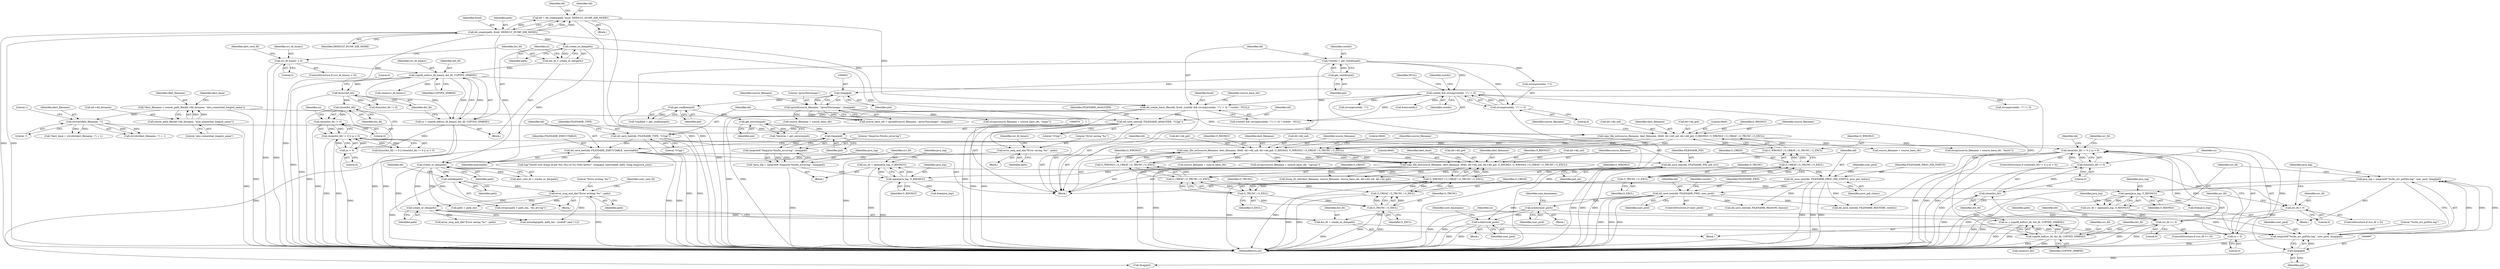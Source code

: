 digraph "0_abrt_4f2c1ddd3e3b81d2d5146b883115371f1cada9f9@API" {
"1001029" [label="(Call,close(dst_fd) != 0 || sz < 0)"];
"1001030" [label="(Call,close(dst_fd) != 0)"];
"1001031" [label="(Call,close(dst_fd))"];
"1001024" [label="(Call,copyfd_eof(src_fd, dst_fd, COPYFD_SPARSE))"];
"1001007" [label="(Call,src_fd >= 0)"];
"1000987" [label="(Call,src_fd < 0)"];
"1000979" [label="(Call,src_fd = open(java_log, O_RDONLY))"];
"1000981" [label="(Call,open(java_log, O_RDONLY))"];
"1000971" [label="(Call,*java_log = xasprintf(\"/tmp/jvm-%lu/hs_error.log\", (long)pid))"];
"1000973" [label="(Call,xasprintf(\"/tmp/jvm-%lu/hs_error.log\", (long)pid))"];
"1000975" [label="(Call,(long)pid)"];
"1000831" [label="(Call,get_environ(pid))"];
"1000824" [label="(Call,get_cmdline(pid))"];
"1000650" [label="(Call,(long)pid)"];
"1000628" [label="(Call,get_rootdir(pid))"];
"1000733" [label="(Call,copy_file_ext(source_filename, dest_filename, 0640, dd->dd_uid, dd->dd_gid, O_RDONLY, O_WRONLY | O_CREAT | O_TRUNC | O_EXCL))"];
"1000707" [label="(Call,copy_file_ext(source_filename, dest_filename, 0640, dd->dd_uid, dd->dd_gid, O_RDONLY, O_WRONLY | O_CREAT | O_TRUNC | O_EXCL))"];
"1000681" [label="(Call,copy_file_ext(source_filename, dest_filename, 0640, dd->dd_uid, dd->dd_gid, O_RDONLY, O_WRONLY | O_CREAT | O_TRUNC | O_EXCL))"];
"1000647" [label="(Call,sprintf(source_filename, \"/proc/%lu/smaps\", (long)pid))"];
"1000669" [label="(Call,strrchr(dest_filename, '/'))"];
"1000658" [label="(Call,*dest_filename = concat_path_file(dd->dd_dirname, \"also_somewhat_longish_name\"))"];
"1000660" [label="(Call,concat_path_file(dd->dd_dirname, \"also_somewhat_longish_name\"))"];
"1000692" [label="(Call,O_WRONLY | O_CREAT | O_TRUNC | O_EXCL)"];
"1000694" [label="(Call,O_CREAT | O_TRUNC | O_EXCL)"];
"1000696" [label="(Call,O_TRUNC | O_EXCL)"];
"1000718" [label="(Call,O_WRONLY | O_CREAT | O_TRUNC | O_EXCL)"];
"1000720" [label="(Call,O_CREAT | O_TRUNC | O_EXCL)"];
"1000722" [label="(Call,O_TRUNC | O_EXCL)"];
"1000744" [label="(Call,O_WRONLY | O_CREAT | O_TRUNC | O_EXCL)"];
"1000746" [label="(Call,O_CREAT | O_TRUNC | O_EXCL)"];
"1000748" [label="(Call,O_TRUNC | O_EXCL)"];
"1000999" [label="(Call,src_fd = open(java_log, O_RDONLY))"];
"1001001" [label="(Call,open(java_log, O_RDONLY))"];
"1000991" [label="(Call,java_log = xasprintf(\"%s/hs_err_pid%lu.log\", user_pwd, (long)pid))"];
"1000993" [label="(Call,xasprintf(\"%s/hs_err_pid%lu.log\", user_pwd, (long)pid))"];
"1000788" [label="(Call,dd_save_text(dd, FILENAME_PWD, user_pwd))"];
"1000782" [label="(Call,dd_save_text(dd, FILENAME_PROC_PID_STATUS, proc_pid_status))"];
"1000778" [label="(Call,dd_save_text(dd, FILENAME_PID, pid_str))"];
"1000774" [label="(Call,dd_save_text(dd, FILENAME_EXECUTABLE, executable))"];
"1000770" [label="(Call,dd_save_text(dd, FILENAME_TYPE, \"CCpp\"))"];
"1000766" [label="(Call,dd_save_text(dd, FILENAME_ANALYZER, \"CCpp\"))"];
"1000630" [label="(Call,dd_create_basic_files(dd, fsuid, (rootdir && strcmp(rootdir, \"/\") != 0) ? rootdir : NULL))"];
"1000616" [label="(Call,dd = dd_create(path, fsuid, DEFAULT_DUMP_DIR_MODE))"];
"1000618" [label="(Call,dd_create(path, fsuid, DEFAULT_DUMP_DIR_MODE))"];
"1000634" [label="(Call,rootdir && strcmp(rootdir, \"/\") != 0)"];
"1000626" [label="(Call,*rootdir = get_rootdir(pid))"];
"1000636" [label="(Call,strcmp(rootdir, \"/\") != 0)"];
"1000935" [label="(Call,xchdir(user_pwd))"];
"1000965" [label="(Call,xchdir(user_pwd))"];
"1000996" [label="(Call,(long)pid)"];
"1001017" [label="(Call,dst_fd = create_or_die(path))"];
"1001019" [label="(Call,create_or_die(path))"];
"1000939" [label="(Call,error_msg_and_die(\"Error writing '%s'\", path))"];
"1000926" [label="(Call,unlink(path))"];
"1000901" [label="(Call,create_or_die(path))"];
"1000893" [label="(Call,error_msg_and_die(\"Error saving '%s'\", path))"];
"1000867" [label="(Call,create_or_die(path))"];
"1000872" [label="(Call,copyfd_eof(src_fd_binary, dst_fd, COPYFD_SPARSE))"];
"1000860" [label="(Call,src_fd_binary > 0)"];
"1000865" [label="(Call,dst_fd = create_or_die(path))"];
"1000882" [label="(Call,close(dst_fd) != 0 || sz < 0)"];
"1000883" [label="(Call,close(dst_fd) != 0)"];
"1000884" [label="(Call,close(dst_fd))"];
"1000879" [label="(Call,fsync(dst_fd))"];
"1000887" [label="(Call,sz < 0)"];
"1000870" [label="(Call,sz = copyfd_eof(src_fd_binary, dst_fd, COPYFD_SPARSE))"];
"1001034" [label="(Call,sz < 0)"];
"1001022" [label="(Call,sz = copyfd_eof(src_fd, dst_fd, COPYFD_SPARSE))"];
"1001005" [label="(Identifier,java_log)"];
"1000736" [label="(Literal,0640)"];
"1000984" [label="(Call,free(java_log))"];
"1000648" [label="(Identifier,source_filename)"];
"1000789" [label="(Identifier,dd)"];
"1000779" [label="(Identifier,dd)"];
"1000985" [label="(Identifier,java_log)"];
"1000673" [label="(Call,strcpy(source_filename + source_base_ofs, \"maps\"))"];
"1000623" [label="(Identifier,dd)"];
"1000981" [label="(Call,open(java_log, O_RDONLY))"];
"1000642" [label="(Identifier,NULL)"];
"1000831" [label="(Call,get_environ(pid))"];
"1000969" [label="(Block,)"];
"1000707" [label="(Call,copy_file_ext(source_filename, dest_filename, 0640, dd->dd_uid, dd->dd_gid, O_RDONLY, O_WRONLY | O_CREAT | O_TRUNC | O_EXCL))"];
"1000929" [label="(Identifier,dd)"];
"1000670" [label="(Identifier,dest_filename)"];
"1001025" [label="(Identifier,src_fd)"];
"1000886" [label="(Literal,0)"];
"1000873" [label="(Identifier,src_fd_binary)"];
"1000692" [label="(Call,O_WRONLY | O_CREAT | O_TRUNC | O_EXCL)"];
"1000863" [label="(Block,)"];
"1000696" [label="(Call,O_TRUNC | O_EXCL)"];
"1000787" [label="(Identifier,user_pwd)"];
"1001026" [label="(Identifier,dst_fd)"];
"1000752" [label="(Identifier,dest_base)"];
"1000769" [label="(Literal,\"CCpp\")"];
"1001030" [label="(Call,close(dst_fd) != 0)"];
"1000871" [label="(Identifier,sz)"];
"1001027" [label="(Identifier,COPYFD_SPARSE)"];
"1000784" [label="(Identifier,FILENAME_PROC_PID_STATUS)"];
"1000620" [label="(Identifier,fsuid)"];
"1000938" [label="(Identifier,core_basename)"];
"1000631" [label="(Identifier,dd)"];
"1000697" [label="(Identifier,O_TRUNC)"];
"1000773" [label="(Literal,\"CCpp\")"];
"1000776" [label="(Identifier,FILENAME_EXECUTABLE)"];
"1000685" [label="(Call,dd->dd_uid)"];
"1000785" [label="(Identifier,proc_pid_status)"];
"1000982" [label="(Identifier,java_log)"];
"1000766" [label="(Call,dd_save_text(dd, FILENAME_ANALYZER, \"CCpp\"))"];
"1000636" [label="(Call,strcmp(rootdir, \"/\") != 0)"];
"1000727" [label="(Identifier,source_filename)"];
"1000714" [label="(Call,dd->dd_gid)"];
"1000829" [label="(Call,*environ = get_environ(pid))"];
"1000901" [label="(Call,create_or_die(path))"];
"1000861" [label="(Identifier,src_fd_binary)"];
"1000632" [label="(Identifier,fsuid)"];
"1000700" [label="(Call,source_filename + source_base_ofs)"];
"1000683" [label="(Identifier,dest_filename)"];
"1000991" [label="(Call,java_log = xasprintf(\"%s/hs_err_pid%lu.log\", user_pwd, (long)pid))"];
"1000688" [label="(Call,dd->dd_gid)"];
"1000659" [label="(Identifier,dest_filename)"];
"1000793" [label="(Identifier,rootdir)"];
"1000782" [label="(Call,dd_save_text(dd, FILENAME_PROC_PID_STATUS, proc_pid_status))"];
"1001055" [label="(Call,xstrndup(path, path_len - (sizeof(\".new\")-1)))"];
"1000724" [label="(Identifier,O_EXCL)"];
"1000695" [label="(Identifier,O_CREAT)"];
"1000771" [label="(Identifier,dd)"];
"1000617" [label="(Identifier,dd)"];
"1000640" [label="(Literal,0)"];
"1001043" [label="(Call,close(src_fd))"];
"1000646" [label="(Identifier,source_base_ofs)"];
"1000740" [label="(Call,dd->dd_gid)"];
"1000777" [label="(Identifier,executable)"];
"1000927" [label="(Identifier,path)"];
"1000824" [label="(Call,get_cmdline(pid))"];
"1000999" [label="(Call,src_fd = open(java_log, O_RDONLY))"];
"1000754" [label="(Call,dump_fd_info(dest_filename, source_filename, source_base_ofs, dd->dd_uid, dd->dd_gid))"];
"1000945" [label="(Identifier,user_core_fd)"];
"1001020" [label="(Identifier,path)"];
"1000987" [label="(Call,src_fd < 0)"];
"1000980" [label="(Identifier,src_fd)"];
"1001017" [label="(Call,dst_fd = create_or_die(path))"];
"1001010" [label="(Block,)"];
"1001029" [label="(Call,close(dst_fd) != 0 || sz < 0)"];
"1000621" [label="(Identifier,DEFAULT_DUMP_DIR_MODE)"];
"1000895" [label="(Identifier,path)"];
"1000887" [label="(Call,sz < 0)"];
"1000972" [label="(Identifier,java_log)"];
"1000649" [label="(Literal,\"/proc/%lu/smaps\")"];
"1000993" [label="(Call,xasprintf(\"%s/hs_err_pid%lu.log\", user_pwd, (long)pid))"];
"1000867" [label="(Call,create_or_die(path))"];
"1000624" [label="(Block,)"];
"1000619" [label="(Identifier,path)"];
"1000872" [label="(Call,copyfd_eof(src_fd_binary, dst_fd, COPYFD_SPARSE))"];
"1000796" [label="(Call,strcmp(rootdir, \"/\") != 0)"];
"1001013" [label="(Identifier,path)"];
"1001023" [label="(Identifier,sz)"];
"1000977" [label="(Identifier,pid)"];
"1001040" [label="(Call,error_msg_and_die(\"Error saving '%s'\", path))"];
"1000668" [label="(Call,strrchr(dest_filename, '/') + 1)"];
"1000719" [label="(Identifier,O_WRONLY)"];
"1000647" [label="(Call,sprintf(source_filename, \"/proc/%lu/smaps\", (long)pid))"];
"1000735" [label="(Identifier,dest_filename)"];
"1001024" [label="(Call,copyfd_eof(src_fd, dst_fd, COPYFD_SPARSE))"];
"1000661" [label="(Call,dd->dd_dirname)"];
"1000718" [label="(Call,O_WRONLY | O_CREAT | O_TRUNC | O_EXCL)"];
"1000832" [label="(Identifier,pid)"];
"1000717" [label="(Identifier,O_RDONLY)"];
"1000684" [label="(Literal,0640)"];
"1000722" [label="(Call,O_TRUNC | O_EXCL)"];
"1000775" [label="(Identifier,dd)"];
"1000145" [label="(Block,)"];
"1000797" [label="(Call,strcmp(rootdir, \"/\"))"];
"1000862" [label="(Literal,0)"];
"1000965" [label="(Call,xchdir(user_pwd))"];
"1000870" [label="(Call,sz = copyfd_eof(src_fd_binary, dst_fd, COPYFD_SPARSE))"];
"1000893" [label="(Call,error_msg_and_die(\"Error saving '%s'\", path))"];
"1000822" [label="(Call,*cmdline = get_cmdline(pid))"];
"1000880" [label="(Identifier,dst_fd)"];
"1000966" [label="(Identifier,user_pwd)"];
"1000801" [label="(Call,dd_save_text(dd, FILENAME_ROOTDIR, rootdir))"];
"1001035" [label="(Identifier,sz)"];
"1001031" [label="(Call,close(dst_fd))"];
"1001036" [label="(Literal,0)"];
"1000691" [label="(Identifier,O_RDONLY)"];
"1000726" [label="(Call,source_filename + source_base_ofs)"];
"1000995" [label="(Identifier,user_pwd)"];
"1001112" [label="(Call,free(rootdir))"];
"1000720" [label="(Call,O_CREAT | O_TRUNC | O_EXCL)"];
"1000767" [label="(Identifier,dd)"];
"1000674" [label="(Call,source_filename + source_base_ofs)"];
"1000682" [label="(Identifier,source_filename)"];
"1000790" [label="(Identifier,FILENAME_PWD)"];
"1001039" [label="(Identifier,dd)"];
"1000733" [label="(Call,copy_file_ext(source_filename, dest_filename, 0640, dd->dd_uid, dd->dd_gid, O_RDONLY, O_WRONLY | O_CREAT | O_TRUNC | O_EXCL))"];
"1000681" [label="(Call,copy_file_ext(source_filename, dest_filename, 0640, dd->dd_uid, dd->dd_gid, O_RDONLY, O_WRONLY | O_CREAT | O_TRUNC | O_EXCL))"];
"1000990" [label="(Block,)"];
"1000788" [label="(Call,dd_save_text(dd, FILENAME_PWD, user_pwd))"];
"1000699" [label="(Call,strcpy(source_filename + source_base_ofs, \"limits\"))"];
"1000936" [label="(Identifier,user_pwd)"];
"1001009" [label="(Literal,0)"];
"1000778" [label="(Call,dd_save_text(dd, FILENAME_PID, pid_str))"];
"1000973" [label="(Call,xasprintf(\"/tmp/jvm-%lu/hs_error.log\", (long)pid))"];
"1000772" [label="(Identifier,FILENAME_TYPE)"];
"1000939" [label="(Call,error_msg_and_die(\"Error writing '%s'\", path))"];
"1000669" [label="(Call,strrchr(dest_filename, '/'))"];
"1000971" [label="(Call,*java_log = xasprintf(\"/tmp/jvm-%lu/hs_error.log\", (long)pid))"];
"1000783" [label="(Identifier,dd)"];
"1000786" [label="(ControlStructure,if (user_pwd))"];
"1000701" [label="(Identifier,source_filename)"];
"1001044" [label="(Identifier,src_fd)"];
"1000664" [label="(Literal,\"also_somewhat_longish_name\")"];
"1000902" [label="(Identifier,path)"];
"1000774" [label="(Call,dd_save_text(dd, FILENAME_EXECUTABLE, executable))"];
"1001032" [label="(Identifier,dst_fd)"];
"1001074" [label="(Call,log(\"Saved core dump of pid %lu (%s) to %s (%llu bytes)\", (long)pid, executable, path, (long long)core_size))"];
"1000890" [label="(Block,)"];
"1000671" [label="(Literal,'/')"];
"1000986" [label="(ControlStructure,if (src_fd < 0))"];
"1000750" [label="(Identifier,O_EXCL)"];
"1000672" [label="(Literal,1)"];
"1000781" [label="(Identifier,pid_str)"];
"1000925" [label="(Block,)"];
"1000888" [label="(Identifier,sz)"];
"1000709" [label="(Identifier,dest_filename)"];
"1000694" [label="(Call,O_CREAT | O_TRUNC | O_EXCL)"];
"1001000" [label="(Identifier,src_fd)"];
"1000900" [label="(Identifier,abrt_core_fd)"];
"1000645" [label="(Call,source_base_ofs = sprintf(source_filename, \"/proc/%lu/smaps\", (long)pid))"];
"1001022" [label="(Call,sz = copyfd_eof(src_fd, dst_fd, COPYFD_SPARSE))"];
"1000667" [label="(Identifier,dest_base)"];
"1000934" [label="(Block,)"];
"1000634" [label="(Call,rootdir && strcmp(rootdir, \"/\") != 0)"];
"1000660" [label="(Call,concat_path_file(dd->dd_dirname, \"also_somewhat_longish_name\"))"];
"1001018" [label="(Identifier,dst_fd)"];
"1000825" [label="(Identifier,pid)"];
"1000629" [label="(Identifier,pid)"];
"1000979" [label="(Call,src_fd = open(java_log, O_RDONLY))"];
"1000743" [label="(Identifier,O_RDONLY)"];
"1000897" [label="(Identifier,src_fd_binary)"];
"1000877" [label="(Call,fsync(dst_fd) != 0 || close(dst_fd) != 0 || sz < 0)"];
"1000635" [label="(Identifier,rootdir)"];
"1000711" [label="(Call,dd->dd_uid)"];
"1000883" [label="(Call,close(dst_fd) != 0)"];
"1000992" [label="(Identifier,java_log)"];
"1000996" [label="(Call,(long)pid)"];
"1000641" [label="(Identifier,rootdir)"];
"1000994" [label="(Literal,\"%s/hs_err_pid%lu.log\")"];
"1000747" [label="(Identifier,O_CREAT)"];
"1000881" [label="(Literal,0)"];
"1001033" [label="(Literal,0)"];
"1000708" [label="(Identifier,source_filename)"];
"1000882" [label="(Call,close(dst_fd) != 0 || sz < 0)"];
"1000618" [label="(Call,dd_create(path, fsuid, DEFAULT_DUMP_DIR_MODE))"];
"1000889" [label="(Literal,0)"];
"1001008" [label="(Identifier,src_fd)"];
"1000630" [label="(Call,dd_create_basic_files(dd, fsuid, (rootdir && strcmp(rootdir, \"/\") != 0) ? rootdir : NULL))"];
"1000899" [label="(Call,abrt_core_fd = create_or_die(path))"];
"1000896" [label="(Call,close(src_fd_binary))"];
"1000723" [label="(Identifier,O_TRUNC)"];
"1000770" [label="(Call,dd_save_text(dd, FILENAME_TYPE, \"CCpp\"))"];
"1000885" [label="(Identifier,dst_fd)"];
"1000768" [label="(Identifier,FILENAME_ANALYZER)"];
"1000627" [label="(Identifier,rootdir)"];
"1000998" [label="(Identifier,pid)"];
"1000666" [label="(Call,*dest_base = strrchr(dest_filename, '/') + 1)"];
"1001019" [label="(Call,create_or_die(path))"];
"1001007" [label="(Call,src_fd >= 0)"];
"1000652" [label="(Identifier,pid)"];
"1000744" [label="(Call,O_WRONLY | O_CREAT | O_TRUNC | O_EXCL)"];
"1000693" [label="(Identifier,O_WRONLY)"];
"1000878" [label="(Call,fsync(dst_fd) != 0)"];
"1000616" [label="(Call,dd = dd_create(path, fsuid, DEFAULT_DUMP_DIR_MODE))"];
"1000964" [label="(Block,)"];
"1000974" [label="(Literal,\"/tmp/jvm-%lu/hs_error.log\")"];
"1000780" [label="(Identifier,FILENAME_PID)"];
"1000745" [label="(Identifier,O_WRONLY)"];
"1000637" [label="(Call,strcmp(rootdir, \"/\"))"];
"1001034" [label="(Call,sz < 0)"];
"1000894" [label="(Literal,\"Error saving '%s'\")"];
"1000746" [label="(Call,O_CREAT | O_TRUNC | O_EXCL)"];
"1000859" [label="(ControlStructure,if (src_fd_binary > 0))"];
"1000710" [label="(Literal,0640)"];
"1000884" [label="(Call,close(dst_fd))"];
"1000975" [label="(Call,(long)pid)"];
"1000935" [label="(Call,xchdir(user_pwd))"];
"1001076" [label="(Call,(long)pid)"];
"1001001" [label="(Call,open(java_log, O_RDONLY))"];
"1000989" [label="(Literal,0)"];
"1000983" [label="(Identifier,O_RDONLY)"];
"1000940" [label="(Literal,\"Error writing '%s'\")"];
"1001012" [label="(Call,path + path_len)"];
"1001046" [label="(Identifier,dd)"];
"1000968" [label="(Identifier,core_basename)"];
"1001006" [label="(ControlStructure,if (src_fd >= 0))"];
"1000721" [label="(Identifier,O_CREAT)"];
"1000737" [label="(Call,dd->dd_uid)"];
"1000988" [label="(Identifier,src_fd)"];
"1000628" [label="(Call,get_rootdir(pid))"];
"1000749" [label="(Identifier,O_TRUNC)"];
"1000633" [label="(Call,(rootdir && strcmp(rootdir, \"/\") != 0) ? rootdir : NULL)"];
"1000941" [label="(Identifier,path)"];
"1001028" [label="(ControlStructure,if (close(dst_fd) != 0 || sz < 0))"];
"1000874" [label="(Identifier,dst_fd)"];
"1000698" [label="(Identifier,O_EXCL)"];
"1000734" [label="(Identifier,source_filename)"];
"1000879" [label="(Call,fsync(dst_fd))"];
"1000926" [label="(Call,unlink(path))"];
"1000860" [label="(Call,src_fd_binary > 0)"];
"1001180" [label="(MethodReturn,int)"];
"1001003" [label="(Identifier,O_RDONLY)"];
"1000650" [label="(Call,(long)pid)"];
"1001002" [label="(Identifier,java_log)"];
"1000725" [label="(Call,strcpy(source_filename + source_base_ofs, \"cgroup\"))"];
"1001004" [label="(Call,free(java_log))"];
"1000658" [label="(Call,*dest_filename = concat_path_file(dd->dd_dirname, \"also_somewhat_longish_name\"))"];
"1000791" [label="(Identifier,user_pwd)"];
"1001011" [label="(Call,strcpy(path + path_len, \"/hs_err.log\"))"];
"1000865" [label="(Call,dst_fd = create_or_die(path))"];
"1000868" [label="(Identifier,path)"];
"1000815" [label="(Call,dd_save_text(dd, FILENAME_REASON, reason))"];
"1000866" [label="(Identifier,dst_fd)"];
"1000748" [label="(Call,O_TRUNC | O_EXCL)"];
"1000626" [label="(Call,*rootdir = get_rootdir(pid))"];
"1000875" [label="(Identifier,COPYFD_SPARSE)"];
"1001029" -> "1001028"  [label="AST: "];
"1001029" -> "1001030"  [label="CFG: "];
"1001029" -> "1001034"  [label="CFG: "];
"1001030" -> "1001029"  [label="AST: "];
"1001034" -> "1001029"  [label="AST: "];
"1001039" -> "1001029"  [label="CFG: "];
"1001044" -> "1001029"  [label="CFG: "];
"1001029" -> "1001180"  [label="DDG: "];
"1001029" -> "1001180"  [label="DDG: "];
"1001029" -> "1001180"  [label="DDG: "];
"1001030" -> "1001029"  [label="DDG: "];
"1001030" -> "1001029"  [label="DDG: "];
"1000882" -> "1001029"  [label="DDG: "];
"1001034" -> "1001029"  [label="DDG: "];
"1001034" -> "1001029"  [label="DDG: "];
"1001030" -> "1001033"  [label="CFG: "];
"1001031" -> "1001030"  [label="AST: "];
"1001033" -> "1001030"  [label="AST: "];
"1001035" -> "1001030"  [label="CFG: "];
"1001030" -> "1001180"  [label="DDG: "];
"1001031" -> "1001030"  [label="DDG: "];
"1001031" -> "1001032"  [label="CFG: "];
"1001032" -> "1001031"  [label="AST: "];
"1001033" -> "1001031"  [label="CFG: "];
"1001031" -> "1001180"  [label="DDG: "];
"1001024" -> "1001031"  [label="DDG: "];
"1001024" -> "1001022"  [label="AST: "];
"1001024" -> "1001027"  [label="CFG: "];
"1001025" -> "1001024"  [label="AST: "];
"1001026" -> "1001024"  [label="AST: "];
"1001027" -> "1001024"  [label="AST: "];
"1001022" -> "1001024"  [label="CFG: "];
"1001024" -> "1001180"  [label="DDG: "];
"1001024" -> "1001022"  [label="DDG: "];
"1001024" -> "1001022"  [label="DDG: "];
"1001024" -> "1001022"  [label="DDG: "];
"1001007" -> "1001024"  [label="DDG: "];
"1001017" -> "1001024"  [label="DDG: "];
"1000872" -> "1001024"  [label="DDG: "];
"1001024" -> "1001043"  [label="DDG: "];
"1001007" -> "1001006"  [label="AST: "];
"1001007" -> "1001009"  [label="CFG: "];
"1001008" -> "1001007"  [label="AST: "];
"1001009" -> "1001007"  [label="AST: "];
"1001013" -> "1001007"  [label="CFG: "];
"1001046" -> "1001007"  [label="CFG: "];
"1001007" -> "1001180"  [label="DDG: "];
"1001007" -> "1001180"  [label="DDG: "];
"1000987" -> "1001007"  [label="DDG: "];
"1000999" -> "1001007"  [label="DDG: "];
"1000987" -> "1000986"  [label="AST: "];
"1000987" -> "1000989"  [label="CFG: "];
"1000988" -> "1000987"  [label="AST: "];
"1000989" -> "1000987"  [label="AST: "];
"1000992" -> "1000987"  [label="CFG: "];
"1001008" -> "1000987"  [label="CFG: "];
"1000987" -> "1001180"  [label="DDG: "];
"1000979" -> "1000987"  [label="DDG: "];
"1000979" -> "1000969"  [label="AST: "];
"1000979" -> "1000981"  [label="CFG: "];
"1000980" -> "1000979"  [label="AST: "];
"1000981" -> "1000979"  [label="AST: "];
"1000985" -> "1000979"  [label="CFG: "];
"1000979" -> "1001180"  [label="DDG: "];
"1000981" -> "1000979"  [label="DDG: "];
"1000981" -> "1000979"  [label="DDG: "];
"1000981" -> "1000983"  [label="CFG: "];
"1000982" -> "1000981"  [label="AST: "];
"1000983" -> "1000981"  [label="AST: "];
"1000981" -> "1001180"  [label="DDG: "];
"1000971" -> "1000981"  [label="DDG: "];
"1000733" -> "1000981"  [label="DDG: "];
"1000981" -> "1000984"  [label="DDG: "];
"1000981" -> "1001001"  [label="DDG: "];
"1000971" -> "1000969"  [label="AST: "];
"1000971" -> "1000973"  [label="CFG: "];
"1000972" -> "1000971"  [label="AST: "];
"1000973" -> "1000971"  [label="AST: "];
"1000980" -> "1000971"  [label="CFG: "];
"1000971" -> "1001180"  [label="DDG: "];
"1000973" -> "1000971"  [label="DDG: "];
"1000973" -> "1000971"  [label="DDG: "];
"1000973" -> "1000975"  [label="CFG: "];
"1000974" -> "1000973"  [label="AST: "];
"1000975" -> "1000973"  [label="AST: "];
"1000975" -> "1000973"  [label="DDG: "];
"1000975" -> "1000977"  [label="CFG: "];
"1000976" -> "1000975"  [label="AST: "];
"1000977" -> "1000975"  [label="AST: "];
"1000831" -> "1000975"  [label="DDG: "];
"1000975" -> "1000996"  [label="DDG: "];
"1000975" -> "1001076"  [label="DDG: "];
"1000831" -> "1000829"  [label="AST: "];
"1000831" -> "1000832"  [label="CFG: "];
"1000832" -> "1000831"  [label="AST: "];
"1000829" -> "1000831"  [label="CFG: "];
"1000831" -> "1000829"  [label="DDG: "];
"1000824" -> "1000831"  [label="DDG: "];
"1000824" -> "1000822"  [label="AST: "];
"1000824" -> "1000825"  [label="CFG: "];
"1000825" -> "1000824"  [label="AST: "];
"1000822" -> "1000824"  [label="CFG: "];
"1000824" -> "1000822"  [label="DDG: "];
"1000650" -> "1000824"  [label="DDG: "];
"1000650" -> "1000647"  [label="AST: "];
"1000650" -> "1000652"  [label="CFG: "];
"1000651" -> "1000650"  [label="AST: "];
"1000652" -> "1000650"  [label="AST: "];
"1000647" -> "1000650"  [label="CFG: "];
"1000650" -> "1000647"  [label="DDG: "];
"1000628" -> "1000650"  [label="DDG: "];
"1000628" -> "1000626"  [label="AST: "];
"1000628" -> "1000629"  [label="CFG: "];
"1000629" -> "1000628"  [label="AST: "];
"1000626" -> "1000628"  [label="CFG: "];
"1000628" -> "1000626"  [label="DDG: "];
"1000733" -> "1000624"  [label="AST: "];
"1000733" -> "1000744"  [label="CFG: "];
"1000734" -> "1000733"  [label="AST: "];
"1000735" -> "1000733"  [label="AST: "];
"1000736" -> "1000733"  [label="AST: "];
"1000737" -> "1000733"  [label="AST: "];
"1000740" -> "1000733"  [label="AST: "];
"1000743" -> "1000733"  [label="AST: "];
"1000744" -> "1000733"  [label="AST: "];
"1000752" -> "1000733"  [label="CFG: "];
"1000733" -> "1001180"  [label="DDG: "];
"1000733" -> "1001180"  [label="DDG: "];
"1000707" -> "1000733"  [label="DDG: "];
"1000707" -> "1000733"  [label="DDG: "];
"1000707" -> "1000733"  [label="DDG: "];
"1000707" -> "1000733"  [label="DDG: "];
"1000707" -> "1000733"  [label="DDG: "];
"1000744" -> "1000733"  [label="DDG: "];
"1000744" -> "1000733"  [label="DDG: "];
"1000733" -> "1000754"  [label="DDG: "];
"1000733" -> "1000754"  [label="DDG: "];
"1000733" -> "1000754"  [label="DDG: "];
"1000733" -> "1000754"  [label="DDG: "];
"1000707" -> "1000624"  [label="AST: "];
"1000707" -> "1000718"  [label="CFG: "];
"1000708" -> "1000707"  [label="AST: "];
"1000709" -> "1000707"  [label="AST: "];
"1000710" -> "1000707"  [label="AST: "];
"1000711" -> "1000707"  [label="AST: "];
"1000714" -> "1000707"  [label="AST: "];
"1000717" -> "1000707"  [label="AST: "];
"1000718" -> "1000707"  [label="AST: "];
"1000727" -> "1000707"  [label="CFG: "];
"1000681" -> "1000707"  [label="DDG: "];
"1000681" -> "1000707"  [label="DDG: "];
"1000681" -> "1000707"  [label="DDG: "];
"1000681" -> "1000707"  [label="DDG: "];
"1000681" -> "1000707"  [label="DDG: "];
"1000718" -> "1000707"  [label="DDG: "];
"1000718" -> "1000707"  [label="DDG: "];
"1000707" -> "1000725"  [label="DDG: "];
"1000707" -> "1000726"  [label="DDG: "];
"1000681" -> "1000624"  [label="AST: "];
"1000681" -> "1000692"  [label="CFG: "];
"1000682" -> "1000681"  [label="AST: "];
"1000683" -> "1000681"  [label="AST: "];
"1000684" -> "1000681"  [label="AST: "];
"1000685" -> "1000681"  [label="AST: "];
"1000688" -> "1000681"  [label="AST: "];
"1000691" -> "1000681"  [label="AST: "];
"1000692" -> "1000681"  [label="AST: "];
"1000701" -> "1000681"  [label="CFG: "];
"1000647" -> "1000681"  [label="DDG: "];
"1000669" -> "1000681"  [label="DDG: "];
"1000692" -> "1000681"  [label="DDG: "];
"1000692" -> "1000681"  [label="DDG: "];
"1000681" -> "1000699"  [label="DDG: "];
"1000681" -> "1000700"  [label="DDG: "];
"1000647" -> "1000645"  [label="AST: "];
"1000648" -> "1000647"  [label="AST: "];
"1000649" -> "1000647"  [label="AST: "];
"1000645" -> "1000647"  [label="CFG: "];
"1000647" -> "1000645"  [label="DDG: "];
"1000647" -> "1000645"  [label="DDG: "];
"1000647" -> "1000645"  [label="DDG: "];
"1000647" -> "1000673"  [label="DDG: "];
"1000647" -> "1000674"  [label="DDG: "];
"1000669" -> "1000668"  [label="AST: "];
"1000669" -> "1000671"  [label="CFG: "];
"1000670" -> "1000669"  [label="AST: "];
"1000671" -> "1000669"  [label="AST: "];
"1000672" -> "1000669"  [label="CFG: "];
"1000669" -> "1000666"  [label="DDG: "];
"1000669" -> "1000666"  [label="DDG: "];
"1000669" -> "1000668"  [label="DDG: "];
"1000669" -> "1000668"  [label="DDG: "];
"1000658" -> "1000669"  [label="DDG: "];
"1000658" -> "1000624"  [label="AST: "];
"1000658" -> "1000660"  [label="CFG: "];
"1000659" -> "1000658"  [label="AST: "];
"1000660" -> "1000658"  [label="AST: "];
"1000667" -> "1000658"  [label="CFG: "];
"1000658" -> "1001180"  [label="DDG: "];
"1000660" -> "1000658"  [label="DDG: "];
"1000660" -> "1000658"  [label="DDG: "];
"1000660" -> "1000664"  [label="CFG: "];
"1000661" -> "1000660"  [label="AST: "];
"1000664" -> "1000660"  [label="AST: "];
"1000660" -> "1001180"  [label="DDG: "];
"1000692" -> "1000694"  [label="CFG: "];
"1000693" -> "1000692"  [label="AST: "];
"1000694" -> "1000692"  [label="AST: "];
"1000694" -> "1000692"  [label="DDG: "];
"1000694" -> "1000692"  [label="DDG: "];
"1000692" -> "1000718"  [label="DDG: "];
"1000694" -> "1000696"  [label="CFG: "];
"1000695" -> "1000694"  [label="AST: "];
"1000696" -> "1000694"  [label="AST: "];
"1000696" -> "1000694"  [label="DDG: "];
"1000696" -> "1000694"  [label="DDG: "];
"1000694" -> "1000720"  [label="DDG: "];
"1000696" -> "1000698"  [label="CFG: "];
"1000697" -> "1000696"  [label="AST: "];
"1000698" -> "1000696"  [label="AST: "];
"1000696" -> "1000722"  [label="DDG: "];
"1000696" -> "1000722"  [label="DDG: "];
"1000718" -> "1000720"  [label="CFG: "];
"1000719" -> "1000718"  [label="AST: "];
"1000720" -> "1000718"  [label="AST: "];
"1000720" -> "1000718"  [label="DDG: "];
"1000720" -> "1000718"  [label="DDG: "];
"1000718" -> "1000744"  [label="DDG: "];
"1000720" -> "1000722"  [label="CFG: "];
"1000721" -> "1000720"  [label="AST: "];
"1000722" -> "1000720"  [label="AST: "];
"1000722" -> "1000720"  [label="DDG: "];
"1000722" -> "1000720"  [label="DDG: "];
"1000720" -> "1000746"  [label="DDG: "];
"1000722" -> "1000724"  [label="CFG: "];
"1000723" -> "1000722"  [label="AST: "];
"1000724" -> "1000722"  [label="AST: "];
"1000722" -> "1000748"  [label="DDG: "];
"1000722" -> "1000748"  [label="DDG: "];
"1000744" -> "1000746"  [label="CFG: "];
"1000745" -> "1000744"  [label="AST: "];
"1000746" -> "1000744"  [label="AST: "];
"1000744" -> "1001180"  [label="DDG: "];
"1000744" -> "1001180"  [label="DDG: "];
"1000746" -> "1000744"  [label="DDG: "];
"1000746" -> "1000744"  [label="DDG: "];
"1000746" -> "1000748"  [label="CFG: "];
"1000747" -> "1000746"  [label="AST: "];
"1000748" -> "1000746"  [label="AST: "];
"1000746" -> "1001180"  [label="DDG: "];
"1000746" -> "1001180"  [label="DDG: "];
"1000748" -> "1000746"  [label="DDG: "];
"1000748" -> "1000746"  [label="DDG: "];
"1000748" -> "1000750"  [label="CFG: "];
"1000749" -> "1000748"  [label="AST: "];
"1000750" -> "1000748"  [label="AST: "];
"1000748" -> "1001180"  [label="DDG: "];
"1000748" -> "1001180"  [label="DDG: "];
"1000999" -> "1000990"  [label="AST: "];
"1000999" -> "1001001"  [label="CFG: "];
"1001000" -> "1000999"  [label="AST: "];
"1001001" -> "1000999"  [label="AST: "];
"1001005" -> "1000999"  [label="CFG: "];
"1000999" -> "1001180"  [label="DDG: "];
"1001001" -> "1000999"  [label="DDG: "];
"1001001" -> "1000999"  [label="DDG: "];
"1001001" -> "1001003"  [label="CFG: "];
"1001002" -> "1001001"  [label="AST: "];
"1001003" -> "1001001"  [label="AST: "];
"1001001" -> "1001180"  [label="DDG: "];
"1000991" -> "1001001"  [label="DDG: "];
"1001001" -> "1001004"  [label="DDG: "];
"1000991" -> "1000990"  [label="AST: "];
"1000991" -> "1000993"  [label="CFG: "];
"1000992" -> "1000991"  [label="AST: "];
"1000993" -> "1000991"  [label="AST: "];
"1001000" -> "1000991"  [label="CFG: "];
"1000991" -> "1001180"  [label="DDG: "];
"1000993" -> "1000991"  [label="DDG: "];
"1000993" -> "1000991"  [label="DDG: "];
"1000993" -> "1000991"  [label="DDG: "];
"1000993" -> "1000996"  [label="CFG: "];
"1000994" -> "1000993"  [label="AST: "];
"1000995" -> "1000993"  [label="AST: "];
"1000996" -> "1000993"  [label="AST: "];
"1000993" -> "1001180"  [label="DDG: "];
"1000788" -> "1000993"  [label="DDG: "];
"1000935" -> "1000993"  [label="DDG: "];
"1000965" -> "1000993"  [label="DDG: "];
"1000996" -> "1000993"  [label="DDG: "];
"1000788" -> "1000786"  [label="AST: "];
"1000788" -> "1000791"  [label="CFG: "];
"1000789" -> "1000788"  [label="AST: "];
"1000790" -> "1000788"  [label="AST: "];
"1000791" -> "1000788"  [label="AST: "];
"1000793" -> "1000788"  [label="CFG: "];
"1000788" -> "1001180"  [label="DDG: "];
"1000788" -> "1001180"  [label="DDG: "];
"1000788" -> "1001180"  [label="DDG: "];
"1000782" -> "1000788"  [label="DDG: "];
"1000788" -> "1000801"  [label="DDG: "];
"1000788" -> "1000815"  [label="DDG: "];
"1000788" -> "1000935"  [label="DDG: "];
"1000788" -> "1000965"  [label="DDG: "];
"1000782" -> "1000624"  [label="AST: "];
"1000782" -> "1000785"  [label="CFG: "];
"1000783" -> "1000782"  [label="AST: "];
"1000784" -> "1000782"  [label="AST: "];
"1000785" -> "1000782"  [label="AST: "];
"1000787" -> "1000782"  [label="CFG: "];
"1000782" -> "1001180"  [label="DDG: "];
"1000782" -> "1001180"  [label="DDG: "];
"1000782" -> "1001180"  [label="DDG: "];
"1000778" -> "1000782"  [label="DDG: "];
"1000782" -> "1000801"  [label="DDG: "];
"1000782" -> "1000815"  [label="DDG: "];
"1000778" -> "1000624"  [label="AST: "];
"1000778" -> "1000781"  [label="CFG: "];
"1000779" -> "1000778"  [label="AST: "];
"1000780" -> "1000778"  [label="AST: "];
"1000781" -> "1000778"  [label="AST: "];
"1000783" -> "1000778"  [label="CFG: "];
"1000778" -> "1001180"  [label="DDG: "];
"1000778" -> "1001180"  [label="DDG: "];
"1000778" -> "1001180"  [label="DDG: "];
"1000774" -> "1000778"  [label="DDG: "];
"1000774" -> "1000624"  [label="AST: "];
"1000774" -> "1000777"  [label="CFG: "];
"1000775" -> "1000774"  [label="AST: "];
"1000776" -> "1000774"  [label="AST: "];
"1000777" -> "1000774"  [label="AST: "];
"1000779" -> "1000774"  [label="CFG: "];
"1000774" -> "1001180"  [label="DDG: "];
"1000774" -> "1001180"  [label="DDG: "];
"1000770" -> "1000774"  [label="DDG: "];
"1000774" -> "1001074"  [label="DDG: "];
"1000770" -> "1000624"  [label="AST: "];
"1000770" -> "1000773"  [label="CFG: "];
"1000771" -> "1000770"  [label="AST: "];
"1000772" -> "1000770"  [label="AST: "];
"1000773" -> "1000770"  [label="AST: "];
"1000775" -> "1000770"  [label="CFG: "];
"1000770" -> "1001180"  [label="DDG: "];
"1000770" -> "1001180"  [label="DDG: "];
"1000766" -> "1000770"  [label="DDG: "];
"1000766" -> "1000624"  [label="AST: "];
"1000766" -> "1000769"  [label="CFG: "];
"1000767" -> "1000766"  [label="AST: "];
"1000768" -> "1000766"  [label="AST: "];
"1000769" -> "1000766"  [label="AST: "];
"1000771" -> "1000766"  [label="CFG: "];
"1000766" -> "1001180"  [label="DDG: "];
"1000766" -> "1001180"  [label="DDG: "];
"1000630" -> "1000766"  [label="DDG: "];
"1000630" -> "1000624"  [label="AST: "];
"1000630" -> "1000633"  [label="CFG: "];
"1000631" -> "1000630"  [label="AST: "];
"1000632" -> "1000630"  [label="AST: "];
"1000633" -> "1000630"  [label="AST: "];
"1000646" -> "1000630"  [label="CFG: "];
"1000630" -> "1001180"  [label="DDG: "];
"1000630" -> "1001180"  [label="DDG: "];
"1000630" -> "1001180"  [label="DDG: "];
"1000616" -> "1000630"  [label="DDG: "];
"1000618" -> "1000630"  [label="DDG: "];
"1000634" -> "1000630"  [label="DDG: "];
"1000616" -> "1000145"  [label="AST: "];
"1000616" -> "1000618"  [label="CFG: "];
"1000617" -> "1000616"  [label="AST: "];
"1000618" -> "1000616"  [label="AST: "];
"1000623" -> "1000616"  [label="CFG: "];
"1000616" -> "1001180"  [label="DDG: "];
"1000616" -> "1001180"  [label="DDG: "];
"1000618" -> "1000616"  [label="DDG: "];
"1000618" -> "1000616"  [label="DDG: "];
"1000618" -> "1000616"  [label="DDG: "];
"1000618" -> "1000621"  [label="CFG: "];
"1000619" -> "1000618"  [label="AST: "];
"1000620" -> "1000618"  [label="AST: "];
"1000621" -> "1000618"  [label="AST: "];
"1000618" -> "1001180"  [label="DDG: "];
"1000618" -> "1001180"  [label="DDG: "];
"1000618" -> "1001180"  [label="DDG: "];
"1000618" -> "1000867"  [label="DDG: "];
"1000618" -> "1000901"  [label="DDG: "];
"1000634" -> "1000633"  [label="AST: "];
"1000634" -> "1000635"  [label="CFG: "];
"1000634" -> "1000636"  [label="CFG: "];
"1000635" -> "1000634"  [label="AST: "];
"1000636" -> "1000634"  [label="AST: "];
"1000641" -> "1000634"  [label="CFG: "];
"1000642" -> "1000634"  [label="CFG: "];
"1000634" -> "1001180"  [label="DDG: "];
"1000626" -> "1000634"  [label="DDG: "];
"1000636" -> "1000634"  [label="DDG: "];
"1000636" -> "1000634"  [label="DDG: "];
"1000634" -> "1000633"  [label="DDG: "];
"1000634" -> "1000796"  [label="DDG: "];
"1000634" -> "1000797"  [label="DDG: "];
"1000634" -> "1000801"  [label="DDG: "];
"1000634" -> "1001112"  [label="DDG: "];
"1000626" -> "1000624"  [label="AST: "];
"1000627" -> "1000626"  [label="AST: "];
"1000631" -> "1000626"  [label="CFG: "];
"1000626" -> "1001180"  [label="DDG: "];
"1000626" -> "1000636"  [label="DDG: "];
"1000626" -> "1000637"  [label="DDG: "];
"1000636" -> "1000640"  [label="CFG: "];
"1000637" -> "1000636"  [label="AST: "];
"1000640" -> "1000636"  [label="AST: "];
"1000636" -> "1001180"  [label="DDG: "];
"1000935" -> "1000934"  [label="AST: "];
"1000935" -> "1000936"  [label="CFG: "];
"1000936" -> "1000935"  [label="AST: "];
"1000938" -> "1000935"  [label="CFG: "];
"1000935" -> "1001180"  [label="DDG: "];
"1000935" -> "1001180"  [label="DDG: "];
"1000935" -> "1000965"  [label="DDG: "];
"1000965" -> "1000964"  [label="AST: "];
"1000965" -> "1000966"  [label="CFG: "];
"1000966" -> "1000965"  [label="AST: "];
"1000968" -> "1000965"  [label="CFG: "];
"1000965" -> "1001180"  [label="DDG: "];
"1000965" -> "1001180"  [label="DDG: "];
"1000996" -> "1000998"  [label="CFG: "];
"1000997" -> "1000996"  [label="AST: "];
"1000998" -> "1000996"  [label="AST: "];
"1000996" -> "1001076"  [label="DDG: "];
"1001017" -> "1001010"  [label="AST: "];
"1001017" -> "1001019"  [label="CFG: "];
"1001018" -> "1001017"  [label="AST: "];
"1001019" -> "1001017"  [label="AST: "];
"1001023" -> "1001017"  [label="CFG: "];
"1001017" -> "1001180"  [label="DDG: "];
"1001019" -> "1001017"  [label="DDG: "];
"1001019" -> "1001020"  [label="CFG: "];
"1001020" -> "1001019"  [label="AST: "];
"1000939" -> "1001019"  [label="DDG: "];
"1000901" -> "1001019"  [label="DDG: "];
"1001019" -> "1001040"  [label="DDG: "];
"1001019" -> "1001055"  [label="DDG: "];
"1000939" -> "1000925"  [label="AST: "];
"1000939" -> "1000941"  [label="CFG: "];
"1000940" -> "1000939"  [label="AST: "];
"1000941" -> "1000939"  [label="AST: "];
"1000945" -> "1000939"  [label="CFG: "];
"1000939" -> "1001180"  [label="DDG: "];
"1000926" -> "1000939"  [label="DDG: "];
"1000939" -> "1001011"  [label="DDG: "];
"1000939" -> "1001012"  [label="DDG: "];
"1000939" -> "1001055"  [label="DDG: "];
"1000926" -> "1000925"  [label="AST: "];
"1000926" -> "1000927"  [label="CFG: "];
"1000927" -> "1000926"  [label="AST: "];
"1000929" -> "1000926"  [label="CFG: "];
"1000926" -> "1001180"  [label="DDG: "];
"1000901" -> "1000926"  [label="DDG: "];
"1000901" -> "1000899"  [label="AST: "];
"1000901" -> "1000902"  [label="CFG: "];
"1000902" -> "1000901"  [label="AST: "];
"1000899" -> "1000901"  [label="CFG: "];
"1000901" -> "1000899"  [label="DDG: "];
"1000893" -> "1000901"  [label="DDG: "];
"1000867" -> "1000901"  [label="DDG: "];
"1000901" -> "1001011"  [label="DDG: "];
"1000901" -> "1001012"  [label="DDG: "];
"1000901" -> "1001055"  [label="DDG: "];
"1000893" -> "1000890"  [label="AST: "];
"1000893" -> "1000895"  [label="CFG: "];
"1000894" -> "1000893"  [label="AST: "];
"1000895" -> "1000893"  [label="AST: "];
"1000897" -> "1000893"  [label="CFG: "];
"1000893" -> "1001180"  [label="DDG: "];
"1000867" -> "1000893"  [label="DDG: "];
"1000867" -> "1000865"  [label="AST: "];
"1000867" -> "1000868"  [label="CFG: "];
"1000868" -> "1000867"  [label="AST: "];
"1000865" -> "1000867"  [label="CFG: "];
"1000867" -> "1000865"  [label="DDG: "];
"1000872" -> "1000870"  [label="AST: "];
"1000872" -> "1000875"  [label="CFG: "];
"1000873" -> "1000872"  [label="AST: "];
"1000874" -> "1000872"  [label="AST: "];
"1000875" -> "1000872"  [label="AST: "];
"1000870" -> "1000872"  [label="CFG: "];
"1000872" -> "1001180"  [label="DDG: "];
"1000872" -> "1000870"  [label="DDG: "];
"1000872" -> "1000870"  [label="DDG: "];
"1000872" -> "1000870"  [label="DDG: "];
"1000860" -> "1000872"  [label="DDG: "];
"1000865" -> "1000872"  [label="DDG: "];
"1000872" -> "1000879"  [label="DDG: "];
"1000872" -> "1000896"  [label="DDG: "];
"1000860" -> "1000859"  [label="AST: "];
"1000860" -> "1000862"  [label="CFG: "];
"1000861" -> "1000860"  [label="AST: "];
"1000862" -> "1000860"  [label="AST: "];
"1000866" -> "1000860"  [label="CFG: "];
"1000900" -> "1000860"  [label="CFG: "];
"1000860" -> "1001180"  [label="DDG: "];
"1000860" -> "1001180"  [label="DDG: "];
"1000865" -> "1000863"  [label="AST: "];
"1000866" -> "1000865"  [label="AST: "];
"1000871" -> "1000865"  [label="CFG: "];
"1000882" -> "1000877"  [label="AST: "];
"1000882" -> "1000883"  [label="CFG: "];
"1000882" -> "1000887"  [label="CFG: "];
"1000883" -> "1000882"  [label="AST: "];
"1000887" -> "1000882"  [label="AST: "];
"1000877" -> "1000882"  [label="CFG: "];
"1000882" -> "1001180"  [label="DDG: "];
"1000882" -> "1001180"  [label="DDG: "];
"1000882" -> "1000877"  [label="DDG: "];
"1000882" -> "1000877"  [label="DDG: "];
"1000883" -> "1000882"  [label="DDG: "];
"1000883" -> "1000882"  [label="DDG: "];
"1000887" -> "1000882"  [label="DDG: "];
"1000887" -> "1000882"  [label="DDG: "];
"1000883" -> "1000886"  [label="CFG: "];
"1000884" -> "1000883"  [label="AST: "];
"1000886" -> "1000883"  [label="AST: "];
"1000888" -> "1000883"  [label="CFG: "];
"1000883" -> "1001180"  [label="DDG: "];
"1000884" -> "1000883"  [label="DDG: "];
"1000884" -> "1000885"  [label="CFG: "];
"1000885" -> "1000884"  [label="AST: "];
"1000886" -> "1000884"  [label="CFG: "];
"1000884" -> "1001180"  [label="DDG: "];
"1000879" -> "1000884"  [label="DDG: "];
"1000879" -> "1000878"  [label="AST: "];
"1000879" -> "1000880"  [label="CFG: "];
"1000880" -> "1000879"  [label="AST: "];
"1000881" -> "1000879"  [label="CFG: "];
"1000879" -> "1001180"  [label="DDG: "];
"1000879" -> "1000878"  [label="DDG: "];
"1000887" -> "1000889"  [label="CFG: "];
"1000888" -> "1000887"  [label="AST: "];
"1000889" -> "1000887"  [label="AST: "];
"1000887" -> "1001180"  [label="DDG: "];
"1000870" -> "1000887"  [label="DDG: "];
"1000870" -> "1000863"  [label="AST: "];
"1000871" -> "1000870"  [label="AST: "];
"1000880" -> "1000870"  [label="CFG: "];
"1000870" -> "1001180"  [label="DDG: "];
"1000870" -> "1001180"  [label="DDG: "];
"1001034" -> "1001036"  [label="CFG: "];
"1001035" -> "1001034"  [label="AST: "];
"1001036" -> "1001034"  [label="AST: "];
"1001034" -> "1001180"  [label="DDG: "];
"1001022" -> "1001034"  [label="DDG: "];
"1001022" -> "1001010"  [label="AST: "];
"1001023" -> "1001022"  [label="AST: "];
"1001032" -> "1001022"  [label="CFG: "];
"1001022" -> "1001180"  [label="DDG: "];
"1001022" -> "1001180"  [label="DDG: "];
}
